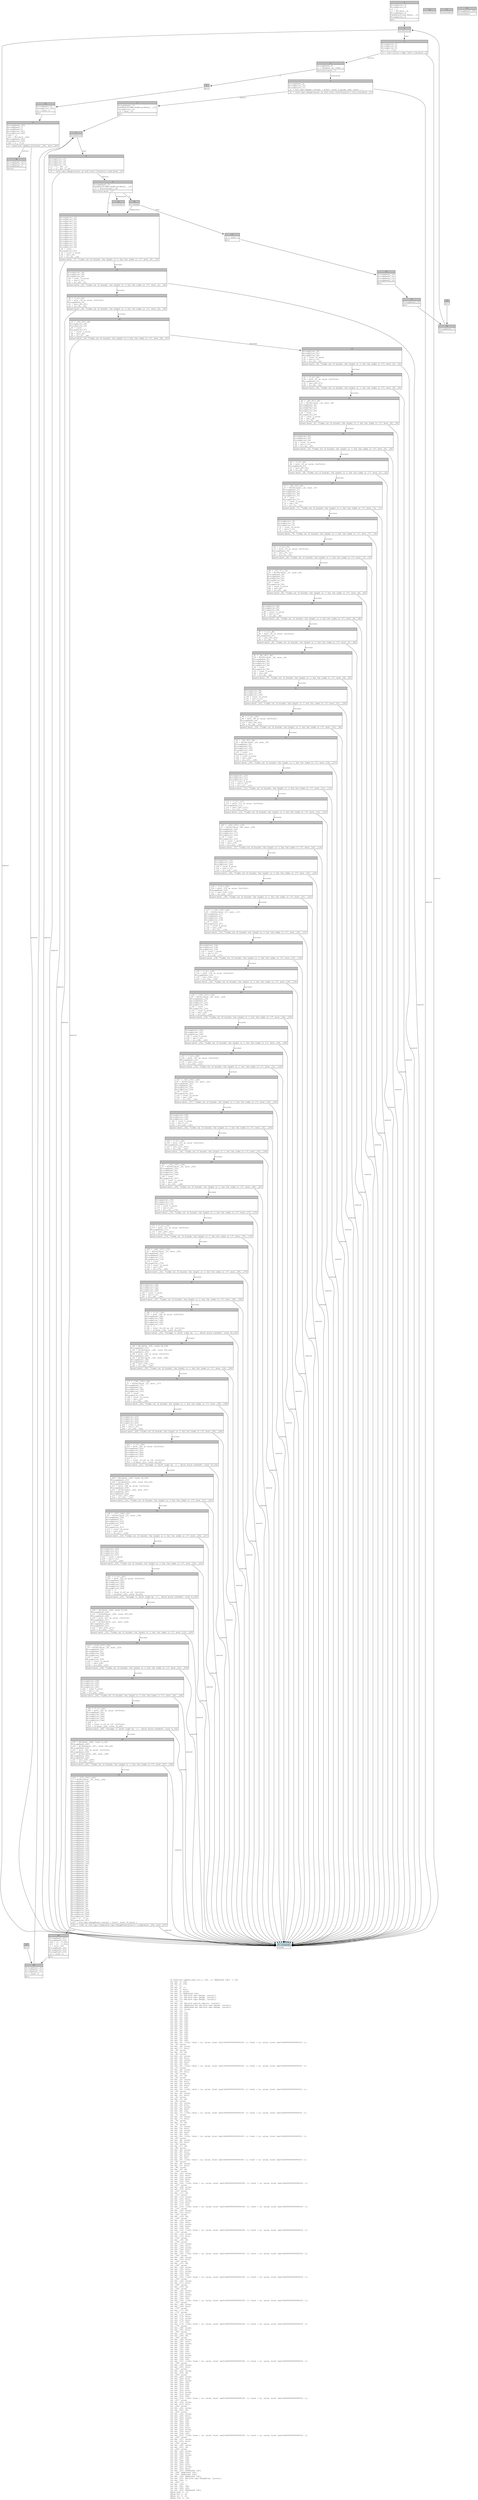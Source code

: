 digraph Mir_0_15 {
    graph [fontname="Courier, monospace"];
    node [fontname="Courier, monospace"];
    edge [fontname="Courier, monospace"];
    label=<fn baseline::update_fast_16(_1: u32, _2: &amp;ReErased [u8]) -&gt; u32<br align="left"/>let mut _3: u32;<br align="left"/>let mut _4: u32;<br align="left"/>let _5: ();<br align="left"/>let mut _6: ();<br align="left"/>let mut _7: bool;<br align="left"/>let mut _8: usize;<br align="left"/>let mut _9: &amp;ReErased [u8];<br align="left"/>let mut _10: Adt(std::ops::Range, [usize]);<br align="left"/>let mut _11: Adt(std::ops::Range, [usize]);<br align="left"/>let mut _12: Adt(std::ops::Range, [usize]);<br align="left"/>let _13: ();<br align="left"/>let mut _14: Adt(std::option::Option, [usize]);<br align="left"/>let mut _15: &amp;ReErased mut Adt(std::ops::Range, [usize]);<br align="left"/>let mut _16: &amp;ReErased mut Adt(std::ops::Range, [usize]);<br align="left"/>let mut _17: isize;<br align="left"/>let mut _18: !;<br align="left"/>let mut _19: u32;<br align="left"/>let mut _20: u32;<br align="left"/>let mut _21: u32;<br align="left"/>let mut _22: u32;<br align="left"/>let mut _23: u32;<br align="left"/>let mut _24: u32;<br align="left"/>let mut _25: u32;<br align="left"/>let mut _26: u32;<br align="left"/>let mut _27: u32;<br align="left"/>let mut _28: u32;<br align="left"/>let mut _29: u32;<br align="left"/>let mut _30: u32;<br align="left"/>let mut _31: u32;<br align="left"/>let mut _32: u32;<br align="left"/>let mut _33: u32;<br align="left"/>let mut _34: [[u32; Const { ty: usize, kind: Leaf(0x0000000000000100) }]; Const { ty: usize, kind: Leaf(0x0000000000000010) }];<br align="left"/>let _35: usize;<br align="left"/>let mut _36: usize;<br align="left"/>let mut _37: bool;<br align="left"/>let _38: usize;<br align="left"/>let mut _39: u8;<br align="left"/>let _40: usize;<br align="left"/>let mut _41: usize;<br align="left"/>let mut _42: bool;<br align="left"/>let mut _43: usize;<br align="left"/>let mut _44: bool;<br align="left"/>let mut _45: u32;<br align="left"/>let mut _46: [[u32; Const { ty: usize, kind: Leaf(0x0000000000000100) }]; Const { ty: usize, kind: Leaf(0x0000000000000010) }];<br align="left"/>let _47: usize;<br align="left"/>let mut _48: usize;<br align="left"/>let mut _49: bool;<br align="left"/>let _50: usize;<br align="left"/>let mut _51: u8;<br align="left"/>let _52: usize;<br align="left"/>let mut _53: usize;<br align="left"/>let mut _54: bool;<br align="left"/>let mut _55: usize;<br align="left"/>let mut _56: bool;<br align="left"/>let mut _57: u32;<br align="left"/>let mut _58: [[u32; Const { ty: usize, kind: Leaf(0x0000000000000100) }]; Const { ty: usize, kind: Leaf(0x0000000000000010) }];<br align="left"/>let _59: usize;<br align="left"/>let mut _60: usize;<br align="left"/>let mut _61: bool;<br align="left"/>let _62: usize;<br align="left"/>let mut _63: u8;<br align="left"/>let _64: usize;<br align="left"/>let mut _65: usize;<br align="left"/>let mut _66: bool;<br align="left"/>let mut _67: usize;<br align="left"/>let mut _68: bool;<br align="left"/>let mut _69: u32;<br align="left"/>let mut _70: [[u32; Const { ty: usize, kind: Leaf(0x0000000000000100) }]; Const { ty: usize, kind: Leaf(0x0000000000000010) }];<br align="left"/>let _71: usize;<br align="left"/>let mut _72: usize;<br align="left"/>let mut _73: bool;<br align="left"/>let _74: usize;<br align="left"/>let mut _75: u8;<br align="left"/>let _76: usize;<br align="left"/>let mut _77: usize;<br align="left"/>let mut _78: bool;<br align="left"/>let mut _79: usize;<br align="left"/>let mut _80: bool;<br align="left"/>let mut _81: u32;<br align="left"/>let mut _82: [[u32; Const { ty: usize, kind: Leaf(0x0000000000000100) }]; Const { ty: usize, kind: Leaf(0x0000000000000010) }];<br align="left"/>let _83: usize;<br align="left"/>let mut _84: usize;<br align="left"/>let mut _85: bool;<br align="left"/>let _86: usize;<br align="left"/>let mut _87: u8;<br align="left"/>let _88: usize;<br align="left"/>let mut _89: usize;<br align="left"/>let mut _90: bool;<br align="left"/>let mut _91: usize;<br align="left"/>let mut _92: bool;<br align="left"/>let mut _93: u32;<br align="left"/>let mut _94: [[u32; Const { ty: usize, kind: Leaf(0x0000000000000100) }]; Const { ty: usize, kind: Leaf(0x0000000000000010) }];<br align="left"/>let _95: usize;<br align="left"/>let mut _96: usize;<br align="left"/>let mut _97: bool;<br align="left"/>let _98: usize;<br align="left"/>let mut _99: u8;<br align="left"/>let _100: usize;<br align="left"/>let mut _101: usize;<br align="left"/>let mut _102: bool;<br align="left"/>let mut _103: usize;<br align="left"/>let mut _104: bool;<br align="left"/>let mut _105: u32;<br align="left"/>let mut _106: [[u32; Const { ty: usize, kind: Leaf(0x0000000000000100) }]; Const { ty: usize, kind: Leaf(0x0000000000000010) }];<br align="left"/>let _107: usize;<br align="left"/>let mut _108: usize;<br align="left"/>let mut _109: bool;<br align="left"/>let _110: usize;<br align="left"/>let mut _111: u8;<br align="left"/>let _112: usize;<br align="left"/>let mut _113: usize;<br align="left"/>let mut _114: bool;<br align="left"/>let mut _115: usize;<br align="left"/>let mut _116: bool;<br align="left"/>let mut _117: u32;<br align="left"/>let mut _118: [[u32; Const { ty: usize, kind: Leaf(0x0000000000000100) }]; Const { ty: usize, kind: Leaf(0x0000000000000010) }];<br align="left"/>let _119: usize;<br align="left"/>let mut _120: usize;<br align="left"/>let mut _121: bool;<br align="left"/>let _122: usize;<br align="left"/>let mut _123: u8;<br align="left"/>let _124: usize;<br align="left"/>let mut _125: usize;<br align="left"/>let mut _126: bool;<br align="left"/>let mut _127: usize;<br align="left"/>let mut _128: bool;<br align="left"/>let mut _129: u32;<br align="left"/>let mut _130: [[u32; Const { ty: usize, kind: Leaf(0x0000000000000100) }]; Const { ty: usize, kind: Leaf(0x0000000000000010) }];<br align="left"/>let _131: usize;<br align="left"/>let mut _132: usize;<br align="left"/>let mut _133: bool;<br align="left"/>let _134: usize;<br align="left"/>let mut _135: u8;<br align="left"/>let _136: usize;<br align="left"/>let mut _137: usize;<br align="left"/>let mut _138: bool;<br align="left"/>let mut _139: usize;<br align="left"/>let mut _140: bool;<br align="left"/>let mut _141: u32;<br align="left"/>let mut _142: [[u32; Const { ty: usize, kind: Leaf(0x0000000000000100) }]; Const { ty: usize, kind: Leaf(0x0000000000000010) }];<br align="left"/>let _143: usize;<br align="left"/>let mut _144: usize;<br align="left"/>let mut _145: bool;<br align="left"/>let _146: usize;<br align="left"/>let mut _147: u8;<br align="left"/>let _148: usize;<br align="left"/>let mut _149: usize;<br align="left"/>let mut _150: bool;<br align="left"/>let mut _151: usize;<br align="left"/>let mut _152: bool;<br align="left"/>let mut _153: u32;<br align="left"/>let mut _154: [[u32; Const { ty: usize, kind: Leaf(0x0000000000000100) }]; Const { ty: usize, kind: Leaf(0x0000000000000010) }];<br align="left"/>let _155: usize;<br align="left"/>let mut _156: usize;<br align="left"/>let mut _157: bool;<br align="left"/>let _158: usize;<br align="left"/>let mut _159: u8;<br align="left"/>let _160: usize;<br align="left"/>let mut _161: usize;<br align="left"/>let mut _162: bool;<br align="left"/>let mut _163: usize;<br align="left"/>let mut _164: bool;<br align="left"/>let mut _165: u32;<br align="left"/>let mut _166: [[u32; Const { ty: usize, kind: Leaf(0x0000000000000100) }]; Const { ty: usize, kind: Leaf(0x0000000000000010) }];<br align="left"/>let _167: usize;<br align="left"/>let mut _168: usize;<br align="left"/>let mut _169: bool;<br align="left"/>let _170: usize;<br align="left"/>let mut _171: u8;<br align="left"/>let _172: usize;<br align="left"/>let mut _173: usize;<br align="left"/>let mut _174: bool;<br align="left"/>let mut _175: usize;<br align="left"/>let mut _176: bool;<br align="left"/>let mut _177: u32;<br align="left"/>let mut _178: [[u32; Const { ty: usize, kind: Leaf(0x0000000000000100) }]; Const { ty: usize, kind: Leaf(0x0000000000000010) }];<br align="left"/>let _179: usize;<br align="left"/>let mut _180: usize;<br align="left"/>let mut _181: bool;<br align="left"/>let _182: usize;<br align="left"/>let mut _183: usize;<br align="left"/>let mut _184: u8;<br align="left"/>let _185: usize;<br align="left"/>let mut _186: usize;<br align="left"/>let mut _187: bool;<br align="left"/>let mut _188: usize;<br align="left"/>let mut _189: u32;<br align="left"/>let mut _190: u32;<br align="left"/>let mut _191: u32;<br align="left"/>let mut _192: u32;<br align="left"/>let mut _193: bool;<br align="left"/>let mut _194: usize;<br align="left"/>let mut _195: bool;<br align="left"/>let mut _196: u32;<br align="left"/>let mut _197: [[u32; Const { ty: usize, kind: Leaf(0x0000000000000100) }]; Const { ty: usize, kind: Leaf(0x0000000000000010) }];<br align="left"/>let _198: usize;<br align="left"/>let mut _199: usize;<br align="left"/>let mut _200: bool;<br align="left"/>let _201: usize;<br align="left"/>let mut _202: usize;<br align="left"/>let mut _203: u8;<br align="left"/>let _204: usize;<br align="left"/>let mut _205: usize;<br align="left"/>let mut _206: bool;<br align="left"/>let mut _207: usize;<br align="left"/>let mut _208: u32;<br align="left"/>let mut _209: u32;<br align="left"/>let mut _210: u32;<br align="left"/>let mut _211: u32;<br align="left"/>let mut _212: bool;<br align="left"/>let mut _213: usize;<br align="left"/>let mut _214: bool;<br align="left"/>let mut _215: u32;<br align="left"/>let mut _216: [[u32; Const { ty: usize, kind: Leaf(0x0000000000000100) }]; Const { ty: usize, kind: Leaf(0x0000000000000010) }];<br align="left"/>let _217: usize;<br align="left"/>let mut _218: usize;<br align="left"/>let mut _219: bool;<br align="left"/>let _220: usize;<br align="left"/>let mut _221: usize;<br align="left"/>let mut _222: u8;<br align="left"/>let _223: usize;<br align="left"/>let mut _224: usize;<br align="left"/>let mut _225: bool;<br align="left"/>let mut _226: usize;<br align="left"/>let mut _227: u32;<br align="left"/>let mut _228: u32;<br align="left"/>let mut _229: u32;<br align="left"/>let mut _230: u32;<br align="left"/>let mut _231: bool;<br align="left"/>let mut _232: usize;<br align="left"/>let mut _233: bool;<br align="left"/>let mut _234: u32;<br align="left"/>let mut _235: [[u32; Const { ty: usize, kind: Leaf(0x0000000000000100) }]; Const { ty: usize, kind: Leaf(0x0000000000000010) }];<br align="left"/>let _236: usize;<br align="left"/>let mut _237: usize;<br align="left"/>let mut _238: bool;<br align="left"/>let _239: usize;<br align="left"/>let mut _240: usize;<br align="left"/>let mut _241: u8;<br align="left"/>let _242: usize;<br align="left"/>let mut _243: usize;<br align="left"/>let mut _244: bool;<br align="left"/>let mut _245: usize;<br align="left"/>let mut _246: u32;<br align="left"/>let mut _247: u32;<br align="left"/>let mut _248: u32;<br align="left"/>let mut _249: u32;<br align="left"/>let mut _250: bool;<br align="left"/>let mut _251: usize;<br align="left"/>let mut _252: bool;<br align="left"/>let mut _253: &amp;ReErased [u8];<br align="left"/>let _254: &amp;ReErased [u8];<br align="left"/>let _255: &amp;ReErased [u8];<br align="left"/>let mut _256: &amp;ReErased [u8];<br align="left"/>let mut _257: Adt(std::ops::RangeFrom, [usize]);<br align="left"/>let mut _258: !;<br align="left"/>let _259: ();<br align="left"/>let mut _260: !;<br align="left"/>let mut _261: u32;<br align="left"/>let mut _262: u32;<br align="left"/>let mut _263: &amp;ReErased [u8];<br align="left"/>debug prev =&gt; _1;<br align="left"/>debug buf =&gt; _2;<br align="left"/>debug crc =&gt; _3;<br align="left"/>debug iter =&gt; _12;<br align="left"/>>;
    bb0__0_15 [shape="none", label=<<table border="0" cellborder="1" cellspacing="0"><tr><td bgcolor="gray" align="center" colspan="1">0</td></tr><tr><td align="left" balign="left">StorageLive(_3)<br/>StorageLive(_4)<br/>_4 = _1<br/>_3 = Not(move _4)<br/>StorageDead(_4)<br/>FakeRead(ForLet(None), _3)<br/>StorageLive(_5)<br/></td></tr><tr><td align="left">goto</td></tr></table>>];
    bb1__0_15 [shape="none", label=<<table border="0" cellborder="1" cellspacing="0"><tr><td bgcolor="gray" align="center" colspan="1">1</td></tr><tr><td align="left">falseUnwind</td></tr></table>>];
    bb2__0_15 [shape="none", label=<<table border="0" cellborder="1" cellspacing="0"><tr><td bgcolor="gray" align="center" colspan="1">2</td></tr><tr><td align="left" balign="left">StorageLive(_7)<br/>StorageLive(_8)<br/>StorageLive(_9)<br/>_9 = &amp;'_ (*_2)<br/></td></tr><tr><td align="left">_8 = core::slice::&lt;impl [u8]&gt;::len(move _9)</td></tr></table>>];
    bb3__0_15 [shape="none", label=<<table border="0" cellborder="1" cellspacing="0"><tr><td bgcolor="gray" align="center" colspan="1">3</td></tr><tr><td align="left" balign="left">StorageDead(_9)<br/>_7 = Ge(move _8, const _)<br/></td></tr><tr><td align="left">switchInt(move _7)</td></tr></table>>];
    bb4__0_15 [shape="none", label=<<table border="0" cellborder="1" cellspacing="0"><tr><td bgcolor="gray" align="center" colspan="1">4</td></tr><tr><td align="left" balign="left">StorageDead(_8)<br/>StorageLive(_10)<br/>StorageLive(_11)<br/>_11 = std::ops::Range::&lt;usize&gt; { start: const 0_usize, end: const _ }<br/></td></tr><tr><td align="left">_10 = &lt;std::ops::Range&lt;usize&gt; as std::iter::IntoIterator&gt;::into_iter(move _11)</td></tr></table>>];
    bb5__0_15 [shape="none", label=<<table border="0" cellborder="1" cellspacing="0"><tr><td bgcolor="gray" align="center" colspan="1">5</td></tr><tr><td align="left">goto</td></tr></table>>];
    bb6__0_15 [shape="none", label=<<table border="0" cellborder="1" cellspacing="0"><tr><td bgcolor="gray" align="center" colspan="1">6</td></tr><tr><td align="left" balign="left">StorageDead(_11)<br/>FakeRead(ForMatchedPlace(None), _10)<br/>StorageLive(_12)<br/>_12 = move _10<br/></td></tr><tr><td align="left">goto</td></tr></table>>];
    bb7__0_15 [shape="none", label=<<table border="0" cellborder="1" cellspacing="0"><tr><td bgcolor="gray" align="center" colspan="1">7</td></tr><tr><td align="left">falseUnwind</td></tr></table>>];
    bb8__0_15 [shape="none", label=<<table border="0" cellborder="1" cellspacing="0"><tr><td bgcolor="gray" align="center" colspan="1">8</td></tr><tr><td align="left" balign="left">StorageLive(_13)<br/>StorageLive(_14)<br/>StorageLive(_15)<br/>StorageLive(_16)<br/>_16 = &amp;'_ mut _12<br/>_15 = &amp;'_ mut (*_16)<br/></td></tr><tr><td align="left">_14 = &lt;std::ops::Range&lt;usize&gt; as std::iter::Iterator&gt;::next(move _15)</td></tr></table>>];
    bb9__0_15 [shape="none", label=<<table border="0" cellborder="1" cellspacing="0"><tr><td bgcolor="gray" align="center" colspan="1">9</td></tr><tr><td align="left" balign="left">StorageDead(_15)<br/>FakeRead(ForMatchedPlace(None), _14)<br/>_17 = discriminant(_14)<br/></td></tr><tr><td align="left">switchInt(move _17)</td></tr></table>>];
    bb10__0_15 [shape="none", label=<<table border="0" cellborder="1" cellspacing="0"><tr><td bgcolor="gray" align="center" colspan="1">10</td></tr><tr><td align="left">falseEdge</td></tr></table>>];
    bb11__0_15 [shape="none", label=<<table border="0" cellborder="1" cellspacing="0"><tr><td bgcolor="gray" align="center" colspan="1">11</td></tr><tr><td align="left" balign="left">StorageLive(_19)<br/>StorageLive(_20)<br/>StorageLive(_21)<br/>StorageLive(_22)<br/>StorageLive(_23)<br/>StorageLive(_24)<br/>StorageLive(_25)<br/>StorageLive(_26)<br/>StorageLive(_27)<br/>StorageLive(_28)<br/>StorageLive(_29)<br/>StorageLive(_30)<br/>StorageLive(_31)<br/>StorageLive(_32)<br/>StorageLive(_33)<br/>StorageLive(_34)<br/>_34 = const _<br/>StorageLive(_35)<br/>_35 = const 0_usize<br/>_36 = Len(_34)<br/>_37 = Lt(_35, _36)<br/></td></tr><tr><td align="left">assert(move _37, &quot;index out of bounds: the length is {} but the index is {}&quot;, move _36, _35)</td></tr></table>>];
    bb12__0_15 [shape="none", label=<<table border="0" cellborder="1" cellspacing="0"><tr><td bgcolor="gray" align="center" colspan="1">12</td></tr><tr><td align="left">unreachable</td></tr></table>>];
    bb13__0_15 [shape="none", label=<<table border="0" cellborder="1" cellspacing="0"><tr><td bgcolor="gray" align="center" colspan="1">13</td></tr><tr><td align="left" balign="left">_6 = const ()<br/></td></tr><tr><td align="left">goto</td></tr></table>>];
    bb14__0_15 [shape="none", label=<<table border="0" cellborder="1" cellspacing="0"><tr><td bgcolor="gray" align="center" colspan="1">14</td></tr><tr><td align="left">unreachable</td></tr></table>>];
    bb15__0_15 [shape="none", label=<<table border="0" cellborder="1" cellspacing="0"><tr><td bgcolor="gray" align="center" colspan="1">15</td></tr><tr><td align="left">goto</td></tr></table>>];
    bb16__0_15 [shape="none", label=<<table border="0" cellborder="1" cellspacing="0"><tr><td bgcolor="gray" align="center" colspan="1">16</td></tr><tr><td align="left" balign="left">StorageLive(_38)<br/>StorageLive(_39)<br/>StorageLive(_40)<br/>_40 = const 15_usize<br/>_41 = Len((*_2))<br/>_42 = Lt(_40, _41)<br/></td></tr><tr><td align="left">assert(move _42, &quot;index out of bounds: the length is {} but the index is {}&quot;, move _41, _40)</td></tr></table>>];
    bb17__0_15 [shape="none", label=<<table border="0" cellborder="1" cellspacing="0"><tr><td bgcolor="gray" align="center" colspan="1">17</td></tr><tr><td align="left" balign="left">_39 = (*_2)[_40]<br/>_38 = move _39 as usize (IntToInt)<br/>StorageDead(_39)<br/>_43 = Len(_34[_35])<br/>_44 = Lt(_38, _43)<br/></td></tr><tr><td align="left">assert(move _44, &quot;index out of bounds: the length is {} but the index is {}&quot;, move _43, _38)</td></tr></table>>];
    bb18__0_15 [shape="none", label=<<table border="0" cellborder="1" cellspacing="0"><tr><td bgcolor="gray" align="center" colspan="1">18</td></tr><tr><td align="left" balign="left">_33 = _34[_35][_38]<br/>StorageLive(_45)<br/>StorageLive(_46)<br/>_46 = const _<br/>StorageLive(_47)<br/>_47 = const 1_usize<br/>_48 = Len(_46)<br/>_49 = Lt(_47, _48)<br/></td></tr><tr><td align="left">assert(move _49, &quot;index out of bounds: the length is {} but the index is {}&quot;, move _48, _47)</td></tr></table>>];
    bb19__0_15 [shape="none", label=<<table border="0" cellborder="1" cellspacing="0"><tr><td bgcolor="gray" align="center" colspan="1">19</td></tr><tr><td align="left" balign="left">StorageLive(_50)<br/>StorageLive(_51)<br/>StorageLive(_52)<br/>_52 = const 14_usize<br/>_53 = Len((*_2))<br/>_54 = Lt(_52, _53)<br/></td></tr><tr><td align="left">assert(move _54, &quot;index out of bounds: the length is {} but the index is {}&quot;, move _53, _52)</td></tr></table>>];
    bb20__0_15 [shape="none", label=<<table border="0" cellborder="1" cellspacing="0"><tr><td bgcolor="gray" align="center" colspan="1">20</td></tr><tr><td align="left" balign="left">_51 = (*_2)[_52]<br/>_50 = move _51 as usize (IntToInt)<br/>StorageDead(_51)<br/>_55 = Len(_46[_47])<br/>_56 = Lt(_50, _55)<br/></td></tr><tr><td align="left">assert(move _56, &quot;index out of bounds: the length is {} but the index is {}&quot;, move _55, _50)</td></tr></table>>];
    bb21__0_15 [shape="none", label=<<table border="0" cellborder="1" cellspacing="0"><tr><td bgcolor="gray" align="center" colspan="1">21</td></tr><tr><td align="left" balign="left">_45 = _46[_47][_50]<br/>_32 = BitXor(move _33, move _45)<br/>StorageDead(_45)<br/>StorageDead(_33)<br/>StorageLive(_57)<br/>StorageLive(_58)<br/>_58 = const _<br/>StorageLive(_59)<br/>_59 = const 2_usize<br/>_60 = Len(_58)<br/>_61 = Lt(_59, _60)<br/></td></tr><tr><td align="left">assert(move _61, &quot;index out of bounds: the length is {} but the index is {}&quot;, move _60, _59)</td></tr></table>>];
    bb22__0_15 [shape="none", label=<<table border="0" cellborder="1" cellspacing="0"><tr><td bgcolor="gray" align="center" colspan="1">22</td></tr><tr><td align="left" balign="left">StorageLive(_62)<br/>StorageLive(_63)<br/>StorageLive(_64)<br/>_64 = const 13_usize<br/>_65 = Len((*_2))<br/>_66 = Lt(_64, _65)<br/></td></tr><tr><td align="left">assert(move _66, &quot;index out of bounds: the length is {} but the index is {}&quot;, move _65, _64)</td></tr></table>>];
    bb23__0_15 [shape="none", label=<<table border="0" cellborder="1" cellspacing="0"><tr><td bgcolor="gray" align="center" colspan="1">23</td></tr><tr><td align="left" balign="left">_63 = (*_2)[_64]<br/>_62 = move _63 as usize (IntToInt)<br/>StorageDead(_63)<br/>_67 = Len(_58[_59])<br/>_68 = Lt(_62, _67)<br/></td></tr><tr><td align="left">assert(move _68, &quot;index out of bounds: the length is {} but the index is {}&quot;, move _67, _62)</td></tr></table>>];
    bb24__0_15 [shape="none", label=<<table border="0" cellborder="1" cellspacing="0"><tr><td bgcolor="gray" align="center" colspan="1">24</td></tr><tr><td align="left" balign="left">_57 = _58[_59][_62]<br/>_31 = BitXor(move _32, move _57)<br/>StorageDead(_57)<br/>StorageDead(_32)<br/>StorageLive(_69)<br/>StorageLive(_70)<br/>_70 = const _<br/>StorageLive(_71)<br/>_71 = const 3_usize<br/>_72 = Len(_70)<br/>_73 = Lt(_71, _72)<br/></td></tr><tr><td align="left">assert(move _73, &quot;index out of bounds: the length is {} but the index is {}&quot;, move _72, _71)</td></tr></table>>];
    bb25__0_15 [shape="none", label=<<table border="0" cellborder="1" cellspacing="0"><tr><td bgcolor="gray" align="center" colspan="1">25</td></tr><tr><td align="left" balign="left">StorageLive(_74)<br/>StorageLive(_75)<br/>StorageLive(_76)<br/>_76 = const 12_usize<br/>_77 = Len((*_2))<br/>_78 = Lt(_76, _77)<br/></td></tr><tr><td align="left">assert(move _78, &quot;index out of bounds: the length is {} but the index is {}&quot;, move _77, _76)</td></tr></table>>];
    bb26__0_15 [shape="none", label=<<table border="0" cellborder="1" cellspacing="0"><tr><td bgcolor="gray" align="center" colspan="1">26</td></tr><tr><td align="left" balign="left">_75 = (*_2)[_76]<br/>_74 = move _75 as usize (IntToInt)<br/>StorageDead(_75)<br/>_79 = Len(_70[_71])<br/>_80 = Lt(_74, _79)<br/></td></tr><tr><td align="left">assert(move _80, &quot;index out of bounds: the length is {} but the index is {}&quot;, move _79, _74)</td></tr></table>>];
    bb27__0_15 [shape="none", label=<<table border="0" cellborder="1" cellspacing="0"><tr><td bgcolor="gray" align="center" colspan="1">27</td></tr><tr><td align="left" balign="left">_69 = _70[_71][_74]<br/>_30 = BitXor(move _31, move _69)<br/>StorageDead(_69)<br/>StorageDead(_31)<br/>StorageLive(_81)<br/>StorageLive(_82)<br/>_82 = const _<br/>StorageLive(_83)<br/>_83 = const 4_usize<br/>_84 = Len(_82)<br/>_85 = Lt(_83, _84)<br/></td></tr><tr><td align="left">assert(move _85, &quot;index out of bounds: the length is {} but the index is {}&quot;, move _84, _83)</td></tr></table>>];
    bb28__0_15 [shape="none", label=<<table border="0" cellborder="1" cellspacing="0"><tr><td bgcolor="gray" align="center" colspan="1">28</td></tr><tr><td align="left" balign="left">StorageLive(_86)<br/>StorageLive(_87)<br/>StorageLive(_88)<br/>_88 = const 11_usize<br/>_89 = Len((*_2))<br/>_90 = Lt(_88, _89)<br/></td></tr><tr><td align="left">assert(move _90, &quot;index out of bounds: the length is {} but the index is {}&quot;, move _89, _88)</td></tr></table>>];
    bb29__0_15 [shape="none", label=<<table border="0" cellborder="1" cellspacing="0"><tr><td bgcolor="gray" align="center" colspan="1">29</td></tr><tr><td align="left" balign="left">_87 = (*_2)[_88]<br/>_86 = move _87 as usize (IntToInt)<br/>StorageDead(_87)<br/>_91 = Len(_82[_83])<br/>_92 = Lt(_86, _91)<br/></td></tr><tr><td align="left">assert(move _92, &quot;index out of bounds: the length is {} but the index is {}&quot;, move _91, _86)</td></tr></table>>];
    bb30__0_15 [shape="none", label=<<table border="0" cellborder="1" cellspacing="0"><tr><td bgcolor="gray" align="center" colspan="1">30</td></tr><tr><td align="left" balign="left">_81 = _82[_83][_86]<br/>_29 = BitXor(move _30, move _81)<br/>StorageDead(_81)<br/>StorageDead(_30)<br/>StorageLive(_93)<br/>StorageLive(_94)<br/>_94 = const _<br/>StorageLive(_95)<br/>_95 = const 5_usize<br/>_96 = Len(_94)<br/>_97 = Lt(_95, _96)<br/></td></tr><tr><td align="left">assert(move _97, &quot;index out of bounds: the length is {} but the index is {}&quot;, move _96, _95)</td></tr></table>>];
    bb31__0_15 [shape="none", label=<<table border="0" cellborder="1" cellspacing="0"><tr><td bgcolor="gray" align="center" colspan="1">31</td></tr><tr><td align="left" balign="left">StorageLive(_98)<br/>StorageLive(_99)<br/>StorageLive(_100)<br/>_100 = const 10_usize<br/>_101 = Len((*_2))<br/>_102 = Lt(_100, _101)<br/></td></tr><tr><td align="left">assert(move _102, &quot;index out of bounds: the length is {} but the index is {}&quot;, move _101, _100)</td></tr></table>>];
    bb32__0_15 [shape="none", label=<<table border="0" cellborder="1" cellspacing="0"><tr><td bgcolor="gray" align="center" colspan="1">32</td></tr><tr><td align="left" balign="left">_99 = (*_2)[_100]<br/>_98 = move _99 as usize (IntToInt)<br/>StorageDead(_99)<br/>_103 = Len(_94[_95])<br/>_104 = Lt(_98, _103)<br/></td></tr><tr><td align="left">assert(move _104, &quot;index out of bounds: the length is {} but the index is {}&quot;, move _103, _98)</td></tr></table>>];
    bb33__0_15 [shape="none", label=<<table border="0" cellborder="1" cellspacing="0"><tr><td bgcolor="gray" align="center" colspan="1">33</td></tr><tr><td align="left" balign="left">_93 = _94[_95][_98]<br/>_28 = BitXor(move _29, move _93)<br/>StorageDead(_93)<br/>StorageDead(_29)<br/>StorageLive(_105)<br/>StorageLive(_106)<br/>_106 = const _<br/>StorageLive(_107)<br/>_107 = const 6_usize<br/>_108 = Len(_106)<br/>_109 = Lt(_107, _108)<br/></td></tr><tr><td align="left">assert(move _109, &quot;index out of bounds: the length is {} but the index is {}&quot;, move _108, _107)</td></tr></table>>];
    bb34__0_15 [shape="none", label=<<table border="0" cellborder="1" cellspacing="0"><tr><td bgcolor="gray" align="center" colspan="1">34</td></tr><tr><td align="left" balign="left">StorageLive(_110)<br/>StorageLive(_111)<br/>StorageLive(_112)<br/>_112 = const 9_usize<br/>_113 = Len((*_2))<br/>_114 = Lt(_112, _113)<br/></td></tr><tr><td align="left">assert(move _114, &quot;index out of bounds: the length is {} but the index is {}&quot;, move _113, _112)</td></tr></table>>];
    bb35__0_15 [shape="none", label=<<table border="0" cellborder="1" cellspacing="0"><tr><td bgcolor="gray" align="center" colspan="1">35</td></tr><tr><td align="left" balign="left">_111 = (*_2)[_112]<br/>_110 = move _111 as usize (IntToInt)<br/>StorageDead(_111)<br/>_115 = Len(_106[_107])<br/>_116 = Lt(_110, _115)<br/></td></tr><tr><td align="left">assert(move _116, &quot;index out of bounds: the length is {} but the index is {}&quot;, move _115, _110)</td></tr></table>>];
    bb36__0_15 [shape="none", label=<<table border="0" cellborder="1" cellspacing="0"><tr><td bgcolor="gray" align="center" colspan="1">36</td></tr><tr><td align="left" balign="left">_105 = _106[_107][_110]<br/>_27 = BitXor(move _28, move _105)<br/>StorageDead(_105)<br/>StorageDead(_28)<br/>StorageLive(_117)<br/>StorageLive(_118)<br/>_118 = const _<br/>StorageLive(_119)<br/>_119 = const 7_usize<br/>_120 = Len(_118)<br/>_121 = Lt(_119, _120)<br/></td></tr><tr><td align="left">assert(move _121, &quot;index out of bounds: the length is {} but the index is {}&quot;, move _120, _119)</td></tr></table>>];
    bb37__0_15 [shape="none", label=<<table border="0" cellborder="1" cellspacing="0"><tr><td bgcolor="gray" align="center" colspan="1">37</td></tr><tr><td align="left" balign="left">StorageLive(_122)<br/>StorageLive(_123)<br/>StorageLive(_124)<br/>_124 = const 8_usize<br/>_125 = Len((*_2))<br/>_126 = Lt(_124, _125)<br/></td></tr><tr><td align="left">assert(move _126, &quot;index out of bounds: the length is {} but the index is {}&quot;, move _125, _124)</td></tr></table>>];
    bb38__0_15 [shape="none", label=<<table border="0" cellborder="1" cellspacing="0"><tr><td bgcolor="gray" align="center" colspan="1">38</td></tr><tr><td align="left" balign="left">_123 = (*_2)[_124]<br/>_122 = move _123 as usize (IntToInt)<br/>StorageDead(_123)<br/>_127 = Len(_118[_119])<br/>_128 = Lt(_122, _127)<br/></td></tr><tr><td align="left">assert(move _128, &quot;index out of bounds: the length is {} but the index is {}&quot;, move _127, _122)</td></tr></table>>];
    bb39__0_15 [shape="none", label=<<table border="0" cellborder="1" cellspacing="0"><tr><td bgcolor="gray" align="center" colspan="1">39</td></tr><tr><td align="left" balign="left">_117 = _118[_119][_122]<br/>_26 = BitXor(move _27, move _117)<br/>StorageDead(_117)<br/>StorageDead(_27)<br/>StorageLive(_129)<br/>StorageLive(_130)<br/>_130 = const _<br/>StorageLive(_131)<br/>_131 = const 8_usize<br/>_132 = Len(_130)<br/>_133 = Lt(_131, _132)<br/></td></tr><tr><td align="left">assert(move _133, &quot;index out of bounds: the length is {} but the index is {}&quot;, move _132, _131)</td></tr></table>>];
    bb40__0_15 [shape="none", label=<<table border="0" cellborder="1" cellspacing="0"><tr><td bgcolor="gray" align="center" colspan="1">40</td></tr><tr><td align="left" balign="left">StorageLive(_134)<br/>StorageLive(_135)<br/>StorageLive(_136)<br/>_136 = const 7_usize<br/>_137 = Len((*_2))<br/>_138 = Lt(_136, _137)<br/></td></tr><tr><td align="left">assert(move _138, &quot;index out of bounds: the length is {} but the index is {}&quot;, move _137, _136)</td></tr></table>>];
    bb41__0_15 [shape="none", label=<<table border="0" cellborder="1" cellspacing="0"><tr><td bgcolor="gray" align="center" colspan="1">41</td></tr><tr><td align="left" balign="left">_135 = (*_2)[_136]<br/>_134 = move _135 as usize (IntToInt)<br/>StorageDead(_135)<br/>_139 = Len(_130[_131])<br/>_140 = Lt(_134, _139)<br/></td></tr><tr><td align="left">assert(move _140, &quot;index out of bounds: the length is {} but the index is {}&quot;, move _139, _134)</td></tr></table>>];
    bb42__0_15 [shape="none", label=<<table border="0" cellborder="1" cellspacing="0"><tr><td bgcolor="gray" align="center" colspan="1">42</td></tr><tr><td align="left" balign="left">_129 = _130[_131][_134]<br/>_25 = BitXor(move _26, move _129)<br/>StorageDead(_129)<br/>StorageDead(_26)<br/>StorageLive(_141)<br/>StorageLive(_142)<br/>_142 = const _<br/>StorageLive(_143)<br/>_143 = const 9_usize<br/>_144 = Len(_142)<br/>_145 = Lt(_143, _144)<br/></td></tr><tr><td align="left">assert(move _145, &quot;index out of bounds: the length is {} but the index is {}&quot;, move _144, _143)</td></tr></table>>];
    bb43__0_15 [shape="none", label=<<table border="0" cellborder="1" cellspacing="0"><tr><td bgcolor="gray" align="center" colspan="1">43</td></tr><tr><td align="left" balign="left">StorageLive(_146)<br/>StorageLive(_147)<br/>StorageLive(_148)<br/>_148 = const 6_usize<br/>_149 = Len((*_2))<br/>_150 = Lt(_148, _149)<br/></td></tr><tr><td align="left">assert(move _150, &quot;index out of bounds: the length is {} but the index is {}&quot;, move _149, _148)</td></tr></table>>];
    bb44__0_15 [shape="none", label=<<table border="0" cellborder="1" cellspacing="0"><tr><td bgcolor="gray" align="center" colspan="1">44</td></tr><tr><td align="left" balign="left">_147 = (*_2)[_148]<br/>_146 = move _147 as usize (IntToInt)<br/>StorageDead(_147)<br/>_151 = Len(_142[_143])<br/>_152 = Lt(_146, _151)<br/></td></tr><tr><td align="left">assert(move _152, &quot;index out of bounds: the length is {} but the index is {}&quot;, move _151, _146)</td></tr></table>>];
    bb45__0_15 [shape="none", label=<<table border="0" cellborder="1" cellspacing="0"><tr><td bgcolor="gray" align="center" colspan="1">45</td></tr><tr><td align="left" balign="left">_141 = _142[_143][_146]<br/>_24 = BitXor(move _25, move _141)<br/>StorageDead(_141)<br/>StorageDead(_25)<br/>StorageLive(_153)<br/>StorageLive(_154)<br/>_154 = const _<br/>StorageLive(_155)<br/>_155 = const 10_usize<br/>_156 = Len(_154)<br/>_157 = Lt(_155, _156)<br/></td></tr><tr><td align="left">assert(move _157, &quot;index out of bounds: the length is {} but the index is {}&quot;, move _156, _155)</td></tr></table>>];
    bb46__0_15 [shape="none", label=<<table border="0" cellborder="1" cellspacing="0"><tr><td bgcolor="gray" align="center" colspan="1">46</td></tr><tr><td align="left" balign="left">StorageLive(_158)<br/>StorageLive(_159)<br/>StorageLive(_160)<br/>_160 = const 5_usize<br/>_161 = Len((*_2))<br/>_162 = Lt(_160, _161)<br/></td></tr><tr><td align="left">assert(move _162, &quot;index out of bounds: the length is {} but the index is {}&quot;, move _161, _160)</td></tr></table>>];
    bb47__0_15 [shape="none", label=<<table border="0" cellborder="1" cellspacing="0"><tr><td bgcolor="gray" align="center" colspan="1">47</td></tr><tr><td align="left" balign="left">_159 = (*_2)[_160]<br/>_158 = move _159 as usize (IntToInt)<br/>StorageDead(_159)<br/>_163 = Len(_154[_155])<br/>_164 = Lt(_158, _163)<br/></td></tr><tr><td align="left">assert(move _164, &quot;index out of bounds: the length is {} but the index is {}&quot;, move _163, _158)</td></tr></table>>];
    bb48__0_15 [shape="none", label=<<table border="0" cellborder="1" cellspacing="0"><tr><td bgcolor="gray" align="center" colspan="1">48</td></tr><tr><td align="left" balign="left">_153 = _154[_155][_158]<br/>_23 = BitXor(move _24, move _153)<br/>StorageDead(_153)<br/>StorageDead(_24)<br/>StorageLive(_165)<br/>StorageLive(_166)<br/>_166 = const _<br/>StorageLive(_167)<br/>_167 = const 11_usize<br/>_168 = Len(_166)<br/>_169 = Lt(_167, _168)<br/></td></tr><tr><td align="left">assert(move _169, &quot;index out of bounds: the length is {} but the index is {}&quot;, move _168, _167)</td></tr></table>>];
    bb49__0_15 [shape="none", label=<<table border="0" cellborder="1" cellspacing="0"><tr><td bgcolor="gray" align="center" colspan="1">49</td></tr><tr><td align="left" balign="left">StorageLive(_170)<br/>StorageLive(_171)<br/>StorageLive(_172)<br/>_172 = const 4_usize<br/>_173 = Len((*_2))<br/>_174 = Lt(_172, _173)<br/></td></tr><tr><td align="left">assert(move _174, &quot;index out of bounds: the length is {} but the index is {}&quot;, move _173, _172)</td></tr></table>>];
    bb50__0_15 [shape="none", label=<<table border="0" cellborder="1" cellspacing="0"><tr><td bgcolor="gray" align="center" colspan="1">50</td></tr><tr><td align="left" balign="left">_171 = (*_2)[_172]<br/>_170 = move _171 as usize (IntToInt)<br/>StorageDead(_171)<br/>_175 = Len(_166[_167])<br/>_176 = Lt(_170, _175)<br/></td></tr><tr><td align="left">assert(move _176, &quot;index out of bounds: the length is {} but the index is {}&quot;, move _175, _170)</td></tr></table>>];
    bb51__0_15 [shape="none", label=<<table border="0" cellborder="1" cellspacing="0"><tr><td bgcolor="gray" align="center" colspan="1">51</td></tr><tr><td align="left" balign="left">_165 = _166[_167][_170]<br/>_22 = BitXor(move _23, move _165)<br/>StorageDead(_165)<br/>StorageDead(_23)<br/>StorageLive(_177)<br/>StorageLive(_178)<br/>_178 = const _<br/>StorageLive(_179)<br/>_179 = const 12_usize<br/>_180 = Len(_178)<br/>_181 = Lt(_179, _180)<br/></td></tr><tr><td align="left">assert(move _181, &quot;index out of bounds: the length is {} but the index is {}&quot;, move _180, _179)</td></tr></table>>];
    bb52__0_15 [shape="none", label=<<table border="0" cellborder="1" cellspacing="0"><tr><td bgcolor="gray" align="center" colspan="1">52</td></tr><tr><td align="left" balign="left">StorageLive(_182)<br/>StorageLive(_183)<br/>StorageLive(_184)<br/>StorageLive(_185)<br/>_185 = const 3_usize<br/>_186 = Len((*_2))<br/>_187 = Lt(_185, _186)<br/></td></tr><tr><td align="left">assert(move _187, &quot;index out of bounds: the length is {} but the index is {}&quot;, move _186, _185)</td></tr></table>>];
    bb53__0_15 [shape="none", label=<<table border="0" cellborder="1" cellspacing="0"><tr><td bgcolor="gray" align="center" colspan="1">53</td></tr><tr><td align="left" balign="left">_184 = (*_2)[_185]<br/>_183 = move _184 as usize (IntToInt)<br/>StorageDead(_184)<br/>StorageLive(_188)<br/>StorageLive(_189)<br/>StorageLive(_190)<br/>StorageLive(_191)<br/>_191 = _3<br/>_192 = const 24_i32 as u32 (IntToInt)<br/>_193 = Lt(move _192, const 32_u32)<br/></td></tr><tr><td align="left">assert(move _193, &quot;attempt to shift right by `{}`, which would overflow&quot;, const 24_i32)</td></tr></table>>];
    bb54__0_15 [shape="none", label=<<table border="0" cellborder="1" cellspacing="0"><tr><td bgcolor="gray" align="center" colspan="1">54</td></tr><tr><td align="left" balign="left">_190 = Shr(move _191, const 24_i32)<br/>StorageDead(_191)<br/>_189 = BitAnd(move _190, const 255_u32)<br/>StorageDead(_190)<br/>_188 = move _189 as usize (IntToInt)<br/>StorageDead(_189)<br/>_182 = BitXor(move _183, move _188)<br/>StorageDead(_188)<br/>StorageDead(_183)<br/>_194 = Len(_178[_179])<br/>_195 = Lt(_182, _194)<br/></td></tr><tr><td align="left">assert(move _195, &quot;index out of bounds: the length is {} but the index is {}&quot;, move _194, _182)</td></tr></table>>];
    bb55__0_15 [shape="none", label=<<table border="0" cellborder="1" cellspacing="0"><tr><td bgcolor="gray" align="center" colspan="1">55</td></tr><tr><td align="left" balign="left">_177 = _178[_179][_182]<br/>_21 = BitXor(move _22, move _177)<br/>StorageDead(_177)<br/>StorageDead(_22)<br/>StorageLive(_196)<br/>StorageLive(_197)<br/>_197 = const _<br/>StorageLive(_198)<br/>_198 = const 13_usize<br/>_199 = Len(_197)<br/>_200 = Lt(_198, _199)<br/></td></tr><tr><td align="left">assert(move _200, &quot;index out of bounds: the length is {} but the index is {}&quot;, move _199, _198)</td></tr></table>>];
    bb56__0_15 [shape="none", label=<<table border="0" cellborder="1" cellspacing="0"><tr><td bgcolor="gray" align="center" colspan="1">56</td></tr><tr><td align="left" balign="left">StorageLive(_201)<br/>StorageLive(_202)<br/>StorageLive(_203)<br/>StorageLive(_204)<br/>_204 = const 2_usize<br/>_205 = Len((*_2))<br/>_206 = Lt(_204, _205)<br/></td></tr><tr><td align="left">assert(move _206, &quot;index out of bounds: the length is {} but the index is {}&quot;, move _205, _204)</td></tr></table>>];
    bb57__0_15 [shape="none", label=<<table border="0" cellborder="1" cellspacing="0"><tr><td bgcolor="gray" align="center" colspan="1">57</td></tr><tr><td align="left" balign="left">_203 = (*_2)[_204]<br/>_202 = move _203 as usize (IntToInt)<br/>StorageDead(_203)<br/>StorageLive(_207)<br/>StorageLive(_208)<br/>StorageLive(_209)<br/>StorageLive(_210)<br/>_210 = _3<br/>_211 = const 16_i32 as u32 (IntToInt)<br/>_212 = Lt(move _211, const 32_u32)<br/></td></tr><tr><td align="left">assert(move _212, &quot;attempt to shift right by `{}`, which would overflow&quot;, const 16_i32)</td></tr></table>>];
    bb58__0_15 [shape="none", label=<<table border="0" cellborder="1" cellspacing="0"><tr><td bgcolor="gray" align="center" colspan="1">58</td></tr><tr><td align="left" balign="left">_209 = Shr(move _210, const 16_i32)<br/>StorageDead(_210)<br/>_208 = BitAnd(move _209, const 255_u32)<br/>StorageDead(_209)<br/>_207 = move _208 as usize (IntToInt)<br/>StorageDead(_208)<br/>_201 = BitXor(move _202, move _207)<br/>StorageDead(_207)<br/>StorageDead(_202)<br/>_213 = Len(_197[_198])<br/>_214 = Lt(_201, _213)<br/></td></tr><tr><td align="left">assert(move _214, &quot;index out of bounds: the length is {} but the index is {}&quot;, move _213, _201)</td></tr></table>>];
    bb59__0_15 [shape="none", label=<<table border="0" cellborder="1" cellspacing="0"><tr><td bgcolor="gray" align="center" colspan="1">59</td></tr><tr><td align="left" balign="left">_196 = _197[_198][_201]<br/>_20 = BitXor(move _21, move _196)<br/>StorageDead(_196)<br/>StorageDead(_21)<br/>StorageLive(_215)<br/>StorageLive(_216)<br/>_216 = const _<br/>StorageLive(_217)<br/>_217 = const 14_usize<br/>_218 = Len(_216)<br/>_219 = Lt(_217, _218)<br/></td></tr><tr><td align="left">assert(move _219, &quot;index out of bounds: the length is {} but the index is {}&quot;, move _218, _217)</td></tr></table>>];
    bb60__0_15 [shape="none", label=<<table border="0" cellborder="1" cellspacing="0"><tr><td bgcolor="gray" align="center" colspan="1">60</td></tr><tr><td align="left" balign="left">StorageLive(_220)<br/>StorageLive(_221)<br/>StorageLive(_222)<br/>StorageLive(_223)<br/>_223 = const 1_usize<br/>_224 = Len((*_2))<br/>_225 = Lt(_223, _224)<br/></td></tr><tr><td align="left">assert(move _225, &quot;index out of bounds: the length is {} but the index is {}&quot;, move _224, _223)</td></tr></table>>];
    bb61__0_15 [shape="none", label=<<table border="0" cellborder="1" cellspacing="0"><tr><td bgcolor="gray" align="center" colspan="1">61</td></tr><tr><td align="left" balign="left">_222 = (*_2)[_223]<br/>_221 = move _222 as usize (IntToInt)<br/>StorageDead(_222)<br/>StorageLive(_226)<br/>StorageLive(_227)<br/>StorageLive(_228)<br/>StorageLive(_229)<br/>_229 = _3<br/>_230 = const 8_i32 as u32 (IntToInt)<br/>_231 = Lt(move _230, const 32_u32)<br/></td></tr><tr><td align="left">assert(move _231, &quot;attempt to shift right by `{}`, which would overflow&quot;, const 8_i32)</td></tr></table>>];
    bb62__0_15 [shape="none", label=<<table border="0" cellborder="1" cellspacing="0"><tr><td bgcolor="gray" align="center" colspan="1">62</td></tr><tr><td align="left" balign="left">_228 = Shr(move _229, const 8_i32)<br/>StorageDead(_229)<br/>_227 = BitAnd(move _228, const 255_u32)<br/>StorageDead(_228)<br/>_226 = move _227 as usize (IntToInt)<br/>StorageDead(_227)<br/>_220 = BitXor(move _221, move _226)<br/>StorageDead(_226)<br/>StorageDead(_221)<br/>_232 = Len(_216[_217])<br/>_233 = Lt(_220, _232)<br/></td></tr><tr><td align="left">assert(move _233, &quot;index out of bounds: the length is {} but the index is {}&quot;, move _232, _220)</td></tr></table>>];
    bb63__0_15 [shape="none", label=<<table border="0" cellborder="1" cellspacing="0"><tr><td bgcolor="gray" align="center" colspan="1">63</td></tr><tr><td align="left" balign="left">_215 = _216[_217][_220]<br/>_19 = BitXor(move _20, move _215)<br/>StorageDead(_215)<br/>StorageDead(_20)<br/>StorageLive(_234)<br/>StorageLive(_235)<br/>_235 = const _<br/>StorageLive(_236)<br/>_236 = const 15_usize<br/>_237 = Len(_235)<br/>_238 = Lt(_236, _237)<br/></td></tr><tr><td align="left">assert(move _238, &quot;index out of bounds: the length is {} but the index is {}&quot;, move _237, _236)</td></tr></table>>];
    bb64__0_15 [shape="none", label=<<table border="0" cellborder="1" cellspacing="0"><tr><td bgcolor="gray" align="center" colspan="1">64</td></tr><tr><td align="left" balign="left">StorageLive(_239)<br/>StorageLive(_240)<br/>StorageLive(_241)<br/>StorageLive(_242)<br/>_242 = const 0_usize<br/>_243 = Len((*_2))<br/>_244 = Lt(_242, _243)<br/></td></tr><tr><td align="left">assert(move _244, &quot;index out of bounds: the length is {} but the index is {}&quot;, move _243, _242)</td></tr></table>>];
    bb65__0_15 [shape="none", label=<<table border="0" cellborder="1" cellspacing="0"><tr><td bgcolor="gray" align="center" colspan="1">65</td></tr><tr><td align="left" balign="left">_241 = (*_2)[_242]<br/>_240 = move _241 as usize (IntToInt)<br/>StorageDead(_241)<br/>StorageLive(_245)<br/>StorageLive(_246)<br/>StorageLive(_247)<br/>StorageLive(_248)<br/>_248 = _3<br/>_249 = const 0_i32 as u32 (IntToInt)<br/>_250 = Lt(move _249, const 32_u32)<br/></td></tr><tr><td align="left">assert(move _250, &quot;attempt to shift right by `{}`, which would overflow&quot;, const 0_i32)</td></tr></table>>];
    bb66__0_15 [shape="none", label=<<table border="0" cellborder="1" cellspacing="0"><tr><td bgcolor="gray" align="center" colspan="1">66</td></tr><tr><td align="left" balign="left">_247 = Shr(move _248, const 0_i32)<br/>StorageDead(_248)<br/>_246 = BitAnd(move _247, const 255_u32)<br/>StorageDead(_247)<br/>_245 = move _246 as usize (IntToInt)<br/>StorageDead(_246)<br/>_239 = BitXor(move _240, move _245)<br/>StorageDead(_245)<br/>StorageDead(_240)<br/>_251 = Len(_235[_236])<br/>_252 = Lt(_239, _251)<br/></td></tr><tr><td align="left">assert(move _252, &quot;index out of bounds: the length is {} but the index is {}&quot;, move _251, _239)</td></tr></table>>];
    bb67__0_15 [shape="none", label=<<table border="0" cellborder="1" cellspacing="0"><tr><td bgcolor="gray" align="center" colspan="1">67</td></tr><tr><td align="left" balign="left">_234 = _235[_236][_239]<br/>_3 = BitXor(move _19, move _234)<br/>StorageDead(_234)<br/>StorageDead(_19)<br/>StorageDead(_242)<br/>StorageDead(_239)<br/>StorageDead(_236)<br/>StorageDead(_235)<br/>StorageDead(_223)<br/>StorageDead(_220)<br/>StorageDead(_217)<br/>StorageDead(_216)<br/>StorageDead(_204)<br/>StorageDead(_201)<br/>StorageDead(_198)<br/>StorageDead(_197)<br/>StorageDead(_185)<br/>StorageDead(_182)<br/>StorageDead(_179)<br/>StorageDead(_178)<br/>StorageDead(_172)<br/>StorageDead(_170)<br/>StorageDead(_167)<br/>StorageDead(_166)<br/>StorageDead(_160)<br/>StorageDead(_158)<br/>StorageDead(_155)<br/>StorageDead(_154)<br/>StorageDead(_148)<br/>StorageDead(_146)<br/>StorageDead(_143)<br/>StorageDead(_142)<br/>StorageDead(_136)<br/>StorageDead(_134)<br/>StorageDead(_131)<br/>StorageDead(_130)<br/>StorageDead(_124)<br/>StorageDead(_122)<br/>StorageDead(_119)<br/>StorageDead(_118)<br/>StorageDead(_112)<br/>StorageDead(_110)<br/>StorageDead(_107)<br/>StorageDead(_106)<br/>StorageDead(_100)<br/>StorageDead(_98)<br/>StorageDead(_95)<br/>StorageDead(_94)<br/>StorageDead(_88)<br/>StorageDead(_86)<br/>StorageDead(_83)<br/>StorageDead(_82)<br/>StorageDead(_76)<br/>StorageDead(_74)<br/>StorageDead(_71)<br/>StorageDead(_70)<br/>StorageDead(_64)<br/>StorageDead(_62)<br/>StorageDead(_59)<br/>StorageDead(_58)<br/>StorageDead(_52)<br/>StorageDead(_50)<br/>StorageDead(_47)<br/>StorageDead(_46)<br/>StorageDead(_40)<br/>StorageDead(_38)<br/>StorageDead(_35)<br/>StorageDead(_34)<br/>StorageLive(_253)<br/>StorageLive(_254)<br/>StorageLive(_255)<br/>StorageLive(_256)<br/>_256 = &amp;'_ (*_2)<br/>StorageLive(_257)<br/>_257 = std::ops::RangeFrom::&lt;usize&gt; { start: const 16_usize }<br/></td></tr><tr><td align="left">_255 = &lt;[u8] as std::ops::Index&lt;std::ops::RangeFrom&lt;usize&gt;&gt;&gt;::index(move _256, move _257)</td></tr></table>>];
    bb68__0_15 [shape="none", label=<<table border="0" cellborder="1" cellspacing="0"><tr><td bgcolor="gray" align="center" colspan="1">68</td></tr><tr><td align="left" balign="left">StorageDead(_257)<br/>StorageDead(_256)<br/>_254 = &amp;'_ (*_255)<br/>_253 = &amp;'_ (*_254)<br/>_2 = move _253<br/>StorageDead(_253)<br/>StorageDead(_255)<br/>StorageDead(_254)<br/>_13 = const ()<br/></td></tr><tr><td align="left">goto</td></tr></table>>];
    bb69__0_15 [shape="none", label=<<table border="0" cellborder="1" cellspacing="0"><tr><td bgcolor="gray" align="center" colspan="1">69</td></tr><tr><td align="left" balign="left">StorageDead(_16)<br/>StorageDead(_14)<br/>StorageDead(_13)<br/>_6 = const ()<br/></td></tr><tr><td align="left">goto</td></tr></table>>];
    bb70__0_15 [shape="none", label=<<table border="0" cellborder="1" cellspacing="0"><tr><td bgcolor="gray" align="center" colspan="1">70</td></tr><tr><td align="left" balign="left">StorageDead(_16)<br/>StorageDead(_14)<br/>StorageDead(_13)<br/>StorageDead(_12)<br/></td></tr><tr><td align="left">goto</td></tr></table>>];
    bb71__0_15 [shape="none", label=<<table border="0" cellborder="1" cellspacing="0"><tr><td bgcolor="gray" align="center" colspan="1">71</td></tr><tr><td align="left" balign="left">StorageDead(_10)<br/></td></tr><tr><td align="left">goto</td></tr></table>>];
    bb72__0_15 [shape="none", label=<<table border="0" cellborder="1" cellspacing="0"><tr><td bgcolor="gray" align="center" colspan="1">72</td></tr><tr><td align="left" balign="left">StorageDead(_8)<br/>StorageLive(_259)<br/>_5 = const ()<br/></td></tr><tr><td align="left">goto</td></tr></table>>];
    bb73__0_15 [shape="none", label=<<table border="0" cellborder="1" cellspacing="0"><tr><td bgcolor="gray" align="center" colspan="1">73</td></tr><tr><td align="left">unreachable</td></tr></table>>];
    bb74__0_15 [shape="none", label=<<table border="0" cellborder="1" cellspacing="0"><tr><td bgcolor="gray" align="center" colspan="1">74</td></tr><tr><td align="left" balign="left">StorageDead(_259)<br/></td></tr><tr><td align="left">unreachable</td></tr></table>>];
    bb75__0_15 [shape="none", label=<<table border="0" cellborder="1" cellspacing="0"><tr><td bgcolor="gray" align="center" colspan="1">75</td></tr><tr><td align="left">goto</td></tr></table>>];
    bb76__0_15 [shape="none", label=<<table border="0" cellborder="1" cellspacing="0"><tr><td bgcolor="gray" align="center" colspan="1">76</td></tr><tr><td align="left" balign="left">StorageDead(_7)<br/></td></tr><tr><td align="left">goto</td></tr></table>>];
    bb77__0_15 [shape="none", label=<<table border="0" cellborder="1" cellspacing="0"><tr><td bgcolor="gray" align="center" colspan="1">77</td></tr><tr><td align="left" balign="left">StorageDead(_259)<br/>StorageDead(_7)<br/>StorageDead(_5)<br/>StorageLive(_261)<br/>StorageLive(_262)<br/>_262 = _3<br/>_261 = Not(move _262)<br/>StorageDead(_262)<br/>StorageLive(_263)<br/>_263 = &amp;'_ (*_2)<br/></td></tr><tr><td align="left">_0 = baseline::update_slow(move _261, move _263)</td></tr></table>>];
    bb78__0_15 [shape="none", label=<<table border="0" cellborder="1" cellspacing="0"><tr><td bgcolor="gray" align="center" colspan="1">78</td></tr><tr><td align="left" balign="left">StorageDead(_263)<br/>StorageDead(_261)<br/>StorageDead(_3)<br/></td></tr><tr><td align="left">return</td></tr></table>>];
    bb79__0_15 [shape="none", label=<<table border="0" cellborder="1" cellspacing="0"><tr><td bgcolor="lightblue" align="center" colspan="1">79 (cleanup)</td></tr><tr><td align="left">resume</td></tr></table>>];
    bb0__0_15 -> bb1__0_15 [label=""];
    bb1__0_15 -> bb2__0_15 [label="real"];
    bb1__0_15 -> bb79__0_15 [label="unwind"];
    bb2__0_15 -> bb3__0_15 [label="return"];
    bb2__0_15 -> bb79__0_15 [label="unwind"];
    bb3__0_15 -> bb5__0_15 [label="0"];
    bb3__0_15 -> bb4__0_15 [label="otherwise"];
    bb4__0_15 -> bb6__0_15 [label="return"];
    bb4__0_15 -> bb79__0_15 [label="unwind"];
    bb5__0_15 -> bb72__0_15 [label=""];
    bb6__0_15 -> bb7__0_15 [label=""];
    bb7__0_15 -> bb8__0_15 [label="real"];
    bb7__0_15 -> bb79__0_15 [label="unwind"];
    bb8__0_15 -> bb9__0_15 [label="return"];
    bb8__0_15 -> bb79__0_15 [label="unwind"];
    bb9__0_15 -> bb10__0_15 [label="0"];
    bb9__0_15 -> bb11__0_15 [label="1"];
    bb9__0_15 -> bb12__0_15 [label="otherwise"];
    bb10__0_15 -> bb13__0_15 [label="real"];
    bb10__0_15 -> bb11__0_15 [label="imaginary"];
    bb11__0_15 -> bb16__0_15 [label="success"];
    bb11__0_15 -> bb79__0_15 [label="unwind"];
    bb13__0_15 -> bb70__0_15 [label=""];
    bb15__0_15 -> bb69__0_15 [label=""];
    bb16__0_15 -> bb17__0_15 [label="success"];
    bb16__0_15 -> bb79__0_15 [label="unwind"];
    bb17__0_15 -> bb18__0_15 [label="success"];
    bb17__0_15 -> bb79__0_15 [label="unwind"];
    bb18__0_15 -> bb19__0_15 [label="success"];
    bb18__0_15 -> bb79__0_15 [label="unwind"];
    bb19__0_15 -> bb20__0_15 [label="success"];
    bb19__0_15 -> bb79__0_15 [label="unwind"];
    bb20__0_15 -> bb21__0_15 [label="success"];
    bb20__0_15 -> bb79__0_15 [label="unwind"];
    bb21__0_15 -> bb22__0_15 [label="success"];
    bb21__0_15 -> bb79__0_15 [label="unwind"];
    bb22__0_15 -> bb23__0_15 [label="success"];
    bb22__0_15 -> bb79__0_15 [label="unwind"];
    bb23__0_15 -> bb24__0_15 [label="success"];
    bb23__0_15 -> bb79__0_15 [label="unwind"];
    bb24__0_15 -> bb25__0_15 [label="success"];
    bb24__0_15 -> bb79__0_15 [label="unwind"];
    bb25__0_15 -> bb26__0_15 [label="success"];
    bb25__0_15 -> bb79__0_15 [label="unwind"];
    bb26__0_15 -> bb27__0_15 [label="success"];
    bb26__0_15 -> bb79__0_15 [label="unwind"];
    bb27__0_15 -> bb28__0_15 [label="success"];
    bb27__0_15 -> bb79__0_15 [label="unwind"];
    bb28__0_15 -> bb29__0_15 [label="success"];
    bb28__0_15 -> bb79__0_15 [label="unwind"];
    bb29__0_15 -> bb30__0_15 [label="success"];
    bb29__0_15 -> bb79__0_15 [label="unwind"];
    bb30__0_15 -> bb31__0_15 [label="success"];
    bb30__0_15 -> bb79__0_15 [label="unwind"];
    bb31__0_15 -> bb32__0_15 [label="success"];
    bb31__0_15 -> bb79__0_15 [label="unwind"];
    bb32__0_15 -> bb33__0_15 [label="success"];
    bb32__0_15 -> bb79__0_15 [label="unwind"];
    bb33__0_15 -> bb34__0_15 [label="success"];
    bb33__0_15 -> bb79__0_15 [label="unwind"];
    bb34__0_15 -> bb35__0_15 [label="success"];
    bb34__0_15 -> bb79__0_15 [label="unwind"];
    bb35__0_15 -> bb36__0_15 [label="success"];
    bb35__0_15 -> bb79__0_15 [label="unwind"];
    bb36__0_15 -> bb37__0_15 [label="success"];
    bb36__0_15 -> bb79__0_15 [label="unwind"];
    bb37__0_15 -> bb38__0_15 [label="success"];
    bb37__0_15 -> bb79__0_15 [label="unwind"];
    bb38__0_15 -> bb39__0_15 [label="success"];
    bb38__0_15 -> bb79__0_15 [label="unwind"];
    bb39__0_15 -> bb40__0_15 [label="success"];
    bb39__0_15 -> bb79__0_15 [label="unwind"];
    bb40__0_15 -> bb41__0_15 [label="success"];
    bb40__0_15 -> bb79__0_15 [label="unwind"];
    bb41__0_15 -> bb42__0_15 [label="success"];
    bb41__0_15 -> bb79__0_15 [label="unwind"];
    bb42__0_15 -> bb43__0_15 [label="success"];
    bb42__0_15 -> bb79__0_15 [label="unwind"];
    bb43__0_15 -> bb44__0_15 [label="success"];
    bb43__0_15 -> bb79__0_15 [label="unwind"];
    bb44__0_15 -> bb45__0_15 [label="success"];
    bb44__0_15 -> bb79__0_15 [label="unwind"];
    bb45__0_15 -> bb46__0_15 [label="success"];
    bb45__0_15 -> bb79__0_15 [label="unwind"];
    bb46__0_15 -> bb47__0_15 [label="success"];
    bb46__0_15 -> bb79__0_15 [label="unwind"];
    bb47__0_15 -> bb48__0_15 [label="success"];
    bb47__0_15 -> bb79__0_15 [label="unwind"];
    bb48__0_15 -> bb49__0_15 [label="success"];
    bb48__0_15 -> bb79__0_15 [label="unwind"];
    bb49__0_15 -> bb50__0_15 [label="success"];
    bb49__0_15 -> bb79__0_15 [label="unwind"];
    bb50__0_15 -> bb51__0_15 [label="success"];
    bb50__0_15 -> bb79__0_15 [label="unwind"];
    bb51__0_15 -> bb52__0_15 [label="success"];
    bb51__0_15 -> bb79__0_15 [label="unwind"];
    bb52__0_15 -> bb53__0_15 [label="success"];
    bb52__0_15 -> bb79__0_15 [label="unwind"];
    bb53__0_15 -> bb54__0_15 [label="success"];
    bb53__0_15 -> bb79__0_15 [label="unwind"];
    bb54__0_15 -> bb55__0_15 [label="success"];
    bb54__0_15 -> bb79__0_15 [label="unwind"];
    bb55__0_15 -> bb56__0_15 [label="success"];
    bb55__0_15 -> bb79__0_15 [label="unwind"];
    bb56__0_15 -> bb57__0_15 [label="success"];
    bb56__0_15 -> bb79__0_15 [label="unwind"];
    bb57__0_15 -> bb58__0_15 [label="success"];
    bb57__0_15 -> bb79__0_15 [label="unwind"];
    bb58__0_15 -> bb59__0_15 [label="success"];
    bb58__0_15 -> bb79__0_15 [label="unwind"];
    bb59__0_15 -> bb60__0_15 [label="success"];
    bb59__0_15 -> bb79__0_15 [label="unwind"];
    bb60__0_15 -> bb61__0_15 [label="success"];
    bb60__0_15 -> bb79__0_15 [label="unwind"];
    bb61__0_15 -> bb62__0_15 [label="success"];
    bb61__0_15 -> bb79__0_15 [label="unwind"];
    bb62__0_15 -> bb63__0_15 [label="success"];
    bb62__0_15 -> bb79__0_15 [label="unwind"];
    bb63__0_15 -> bb64__0_15 [label="success"];
    bb63__0_15 -> bb79__0_15 [label="unwind"];
    bb64__0_15 -> bb65__0_15 [label="success"];
    bb64__0_15 -> bb79__0_15 [label="unwind"];
    bb65__0_15 -> bb66__0_15 [label="success"];
    bb65__0_15 -> bb79__0_15 [label="unwind"];
    bb66__0_15 -> bb67__0_15 [label="success"];
    bb66__0_15 -> bb79__0_15 [label="unwind"];
    bb67__0_15 -> bb68__0_15 [label="return"];
    bb67__0_15 -> bb79__0_15 [label="unwind"];
    bb68__0_15 -> bb69__0_15 [label=""];
    bb69__0_15 -> bb7__0_15 [label=""];
    bb70__0_15 -> bb71__0_15 [label=""];
    bb71__0_15 -> bb76__0_15 [label=""];
    bb72__0_15 -> bb77__0_15 [label=""];
    bb75__0_15 -> bb76__0_15 [label=""];
    bb76__0_15 -> bb1__0_15 [label=""];
    bb77__0_15 -> bb78__0_15 [label="return"];
    bb77__0_15 -> bb79__0_15 [label="unwind"];
}
